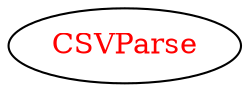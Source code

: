 digraph dependencyGraph {
 concentrate=true;
 ranksep="2.0";
 rankdir="LR"; 
 splines="ortho";
"CSVParse" [fontcolor="red"];
}